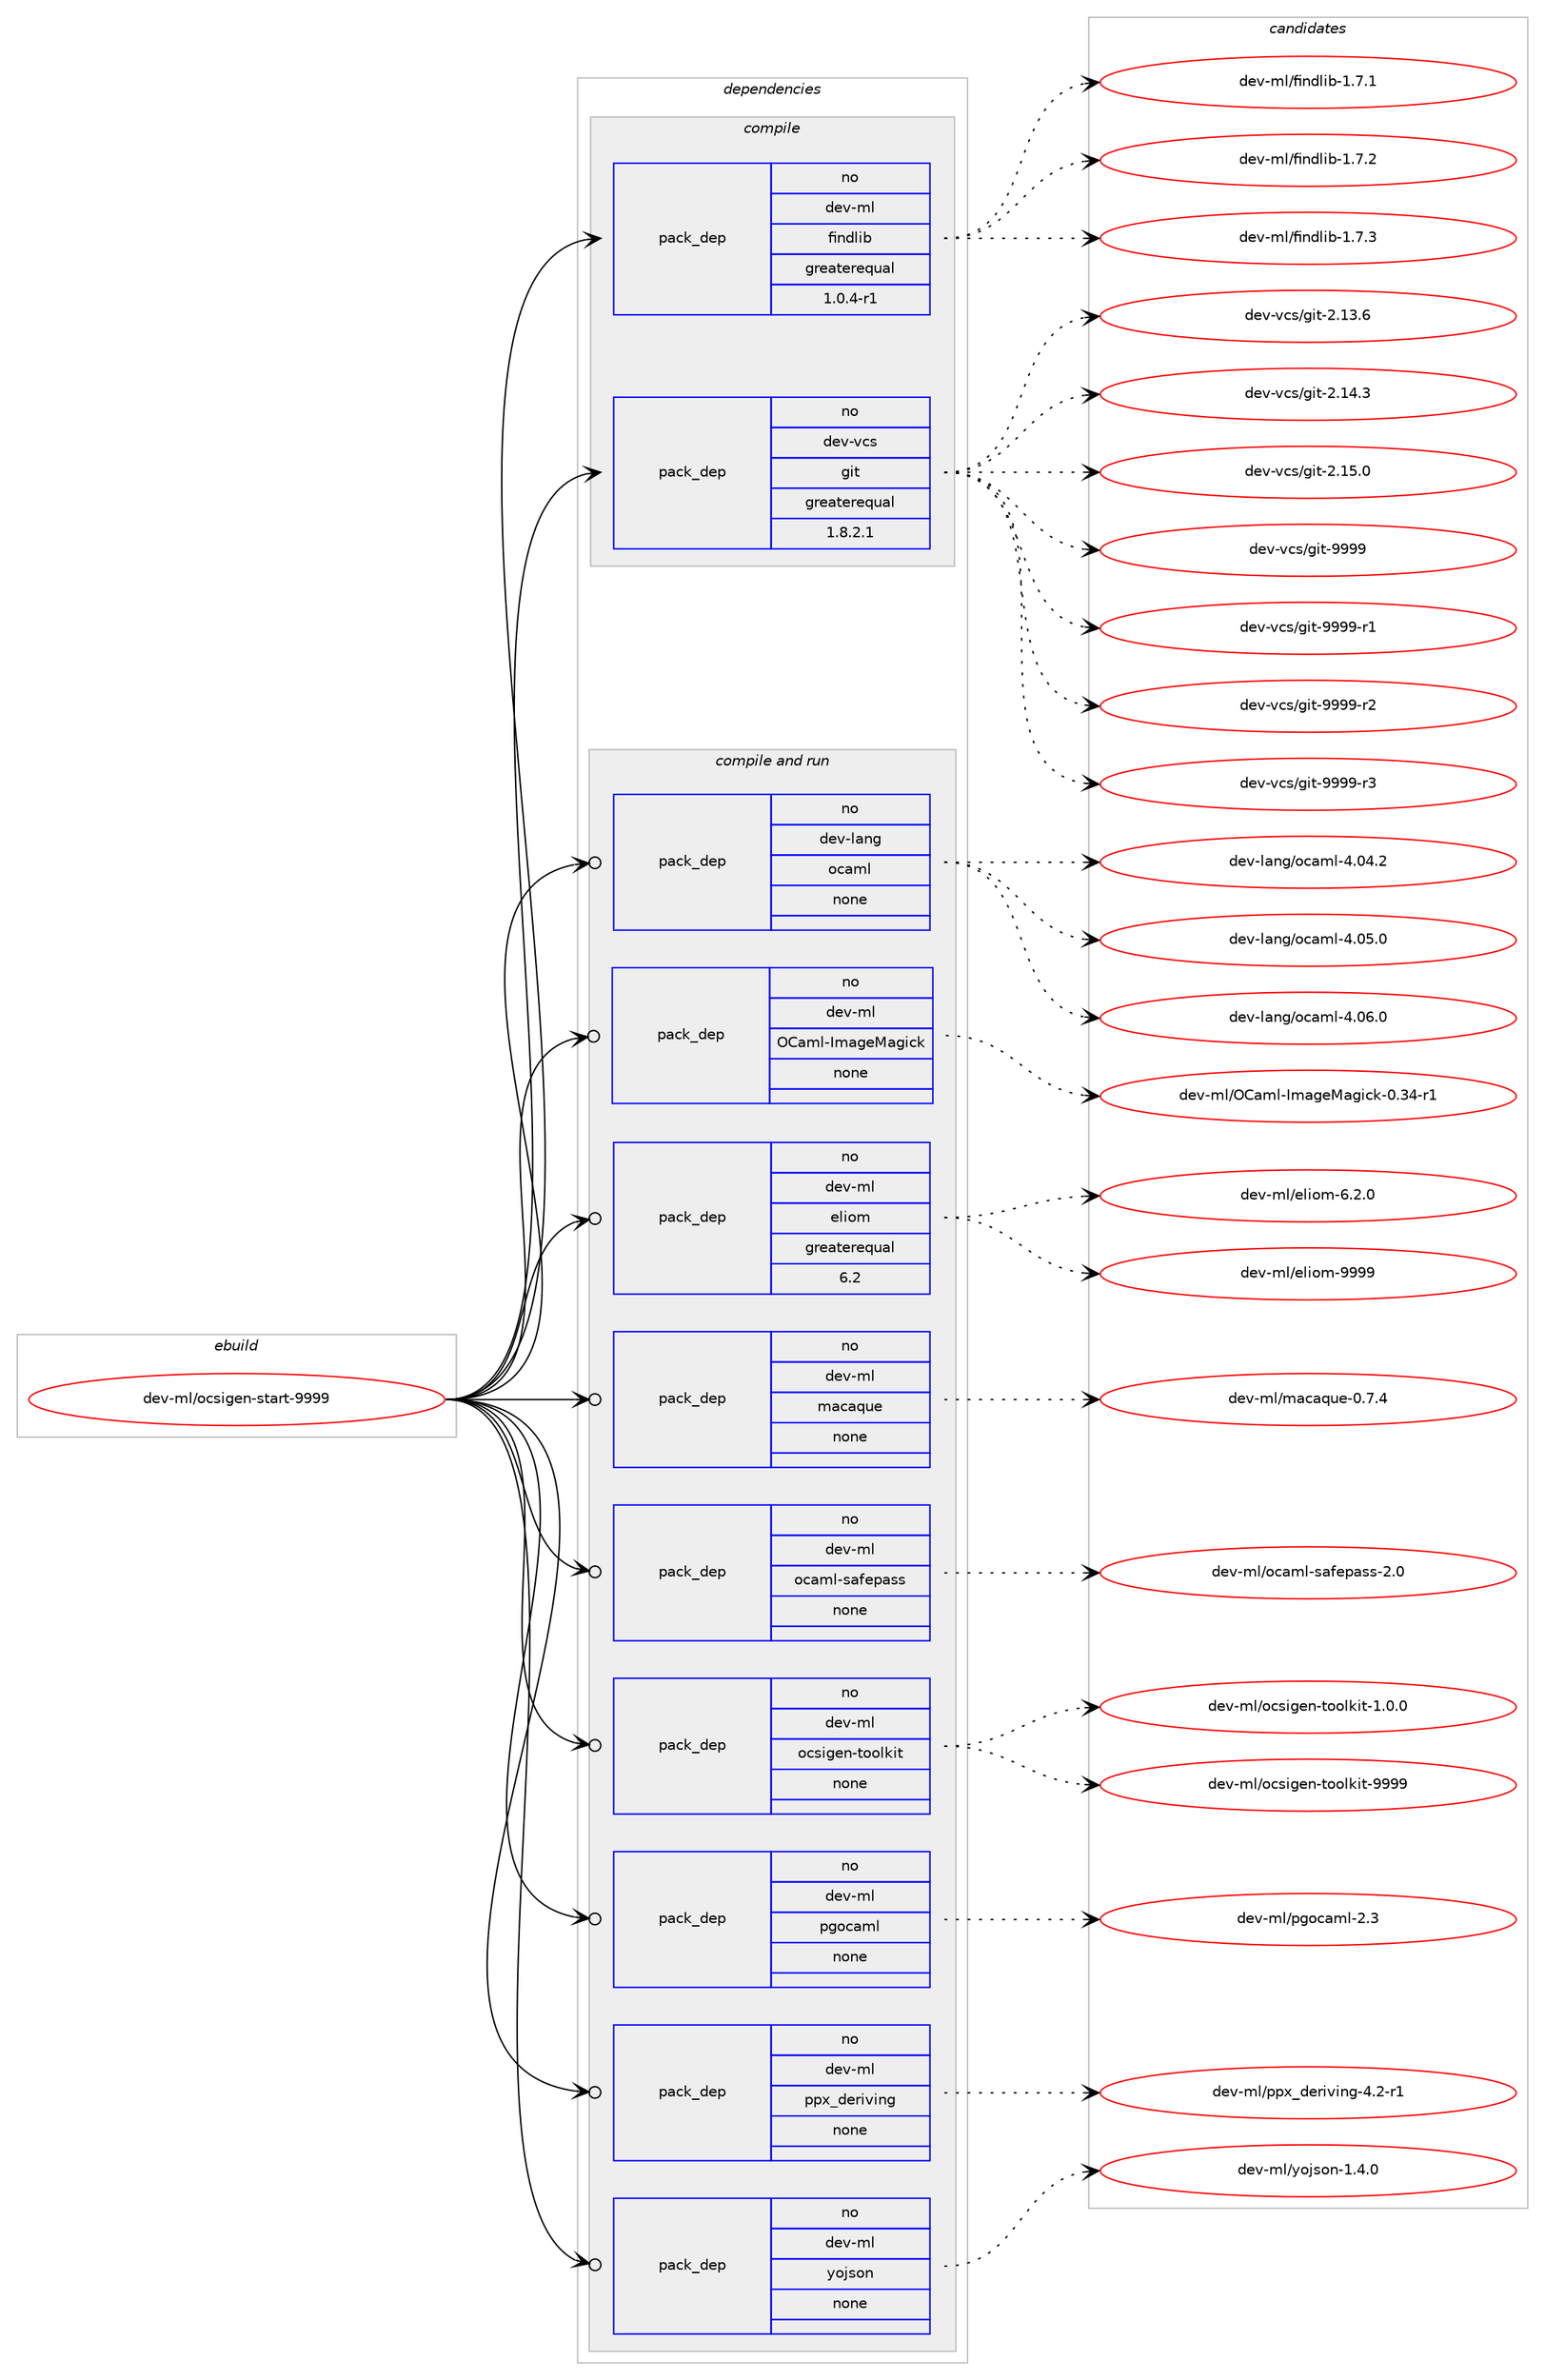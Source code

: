digraph prolog {

# *************
# Graph options
# *************

newrank=true;
concentrate=true;
compound=true;
graph [rankdir=LR,fontname=Helvetica,fontsize=10,ranksep=1.5];#, ranksep=2.5, nodesep=0.2];
edge  [arrowhead=vee];
node  [fontname=Helvetica,fontsize=10];

# **********
# The ebuild
# **********

subgraph cluster_leftcol {
color=gray;
rank=same;
label=<<i>ebuild</i>>;
id [label="dev-ml/ocsigen-start-9999", color=red, width=4, href="../dev-ml/ocsigen-start-9999.svg"];
}

# ****************
# The dependencies
# ****************

subgraph cluster_midcol {
color=gray;
label=<<i>dependencies</i>>;
subgraph cluster_compile {
fillcolor="#eeeeee";
style=filled;
label=<<i>compile</i>>;
subgraph pack93256 {
dependency123510 [label=<<TABLE BORDER="0" CELLBORDER="1" CELLSPACING="0" CELLPADDING="4" WIDTH="220"><TR><TD ROWSPAN="6" CELLPADDING="30">pack_dep</TD></TR><TR><TD WIDTH="110">no</TD></TR><TR><TD>dev-ml</TD></TR><TR><TD>findlib</TD></TR><TR><TD>greaterequal</TD></TR><TR><TD>1.0.4-r1</TD></TR></TABLE>>, shape=none, color=blue];
}
id:e -> dependency123510:w [weight=20,style="solid",arrowhead="vee"];
subgraph pack93257 {
dependency123511 [label=<<TABLE BORDER="0" CELLBORDER="1" CELLSPACING="0" CELLPADDING="4" WIDTH="220"><TR><TD ROWSPAN="6" CELLPADDING="30">pack_dep</TD></TR><TR><TD WIDTH="110">no</TD></TR><TR><TD>dev-vcs</TD></TR><TR><TD>git</TD></TR><TR><TD>greaterequal</TD></TR><TR><TD>1.8.2.1</TD></TR></TABLE>>, shape=none, color=blue];
}
id:e -> dependency123511:w [weight=20,style="solid",arrowhead="vee"];
}
subgraph cluster_compileandrun {
fillcolor="#eeeeee";
style=filled;
label=<<i>compile and run</i>>;
subgraph pack93258 {
dependency123512 [label=<<TABLE BORDER="0" CELLBORDER="1" CELLSPACING="0" CELLPADDING="4" WIDTH="220"><TR><TD ROWSPAN="6" CELLPADDING="30">pack_dep</TD></TR><TR><TD WIDTH="110">no</TD></TR><TR><TD>dev-lang</TD></TR><TR><TD>ocaml</TD></TR><TR><TD>none</TD></TR><TR><TD></TD></TR></TABLE>>, shape=none, color=blue];
}
id:e -> dependency123512:w [weight=20,style="solid",arrowhead="odotvee"];
subgraph pack93259 {
dependency123513 [label=<<TABLE BORDER="0" CELLBORDER="1" CELLSPACING="0" CELLPADDING="4" WIDTH="220"><TR><TD ROWSPAN="6" CELLPADDING="30">pack_dep</TD></TR><TR><TD WIDTH="110">no</TD></TR><TR><TD>dev-ml</TD></TR><TR><TD>OCaml-ImageMagick</TD></TR><TR><TD>none</TD></TR><TR><TD></TD></TR></TABLE>>, shape=none, color=blue];
}
id:e -> dependency123513:w [weight=20,style="solid",arrowhead="odotvee"];
subgraph pack93260 {
dependency123514 [label=<<TABLE BORDER="0" CELLBORDER="1" CELLSPACING="0" CELLPADDING="4" WIDTH="220"><TR><TD ROWSPAN="6" CELLPADDING="30">pack_dep</TD></TR><TR><TD WIDTH="110">no</TD></TR><TR><TD>dev-ml</TD></TR><TR><TD>eliom</TD></TR><TR><TD>greaterequal</TD></TR><TR><TD>6.2</TD></TR></TABLE>>, shape=none, color=blue];
}
id:e -> dependency123514:w [weight=20,style="solid",arrowhead="odotvee"];
subgraph pack93261 {
dependency123515 [label=<<TABLE BORDER="0" CELLBORDER="1" CELLSPACING="0" CELLPADDING="4" WIDTH="220"><TR><TD ROWSPAN="6" CELLPADDING="30">pack_dep</TD></TR><TR><TD WIDTH="110">no</TD></TR><TR><TD>dev-ml</TD></TR><TR><TD>macaque</TD></TR><TR><TD>none</TD></TR><TR><TD></TD></TR></TABLE>>, shape=none, color=blue];
}
id:e -> dependency123515:w [weight=20,style="solid",arrowhead="odotvee"];
subgraph pack93262 {
dependency123516 [label=<<TABLE BORDER="0" CELLBORDER="1" CELLSPACING="0" CELLPADDING="4" WIDTH="220"><TR><TD ROWSPAN="6" CELLPADDING="30">pack_dep</TD></TR><TR><TD WIDTH="110">no</TD></TR><TR><TD>dev-ml</TD></TR><TR><TD>ocaml-safepass</TD></TR><TR><TD>none</TD></TR><TR><TD></TD></TR></TABLE>>, shape=none, color=blue];
}
id:e -> dependency123516:w [weight=20,style="solid",arrowhead="odotvee"];
subgraph pack93263 {
dependency123517 [label=<<TABLE BORDER="0" CELLBORDER="1" CELLSPACING="0" CELLPADDING="4" WIDTH="220"><TR><TD ROWSPAN="6" CELLPADDING="30">pack_dep</TD></TR><TR><TD WIDTH="110">no</TD></TR><TR><TD>dev-ml</TD></TR><TR><TD>ocsigen-toolkit</TD></TR><TR><TD>none</TD></TR><TR><TD></TD></TR></TABLE>>, shape=none, color=blue];
}
id:e -> dependency123517:w [weight=20,style="solid",arrowhead="odotvee"];
subgraph pack93264 {
dependency123518 [label=<<TABLE BORDER="0" CELLBORDER="1" CELLSPACING="0" CELLPADDING="4" WIDTH="220"><TR><TD ROWSPAN="6" CELLPADDING="30">pack_dep</TD></TR><TR><TD WIDTH="110">no</TD></TR><TR><TD>dev-ml</TD></TR><TR><TD>pgocaml</TD></TR><TR><TD>none</TD></TR><TR><TD></TD></TR></TABLE>>, shape=none, color=blue];
}
id:e -> dependency123518:w [weight=20,style="solid",arrowhead="odotvee"];
subgraph pack93265 {
dependency123519 [label=<<TABLE BORDER="0" CELLBORDER="1" CELLSPACING="0" CELLPADDING="4" WIDTH="220"><TR><TD ROWSPAN="6" CELLPADDING="30">pack_dep</TD></TR><TR><TD WIDTH="110">no</TD></TR><TR><TD>dev-ml</TD></TR><TR><TD>ppx_deriving</TD></TR><TR><TD>none</TD></TR><TR><TD></TD></TR></TABLE>>, shape=none, color=blue];
}
id:e -> dependency123519:w [weight=20,style="solid",arrowhead="odotvee"];
subgraph pack93266 {
dependency123520 [label=<<TABLE BORDER="0" CELLBORDER="1" CELLSPACING="0" CELLPADDING="4" WIDTH="220"><TR><TD ROWSPAN="6" CELLPADDING="30">pack_dep</TD></TR><TR><TD WIDTH="110">no</TD></TR><TR><TD>dev-ml</TD></TR><TR><TD>yojson</TD></TR><TR><TD>none</TD></TR><TR><TD></TD></TR></TABLE>>, shape=none, color=blue];
}
id:e -> dependency123520:w [weight=20,style="solid",arrowhead="odotvee"];
}
subgraph cluster_run {
fillcolor="#eeeeee";
style=filled;
label=<<i>run</i>>;
}
}

# **************
# The candidates
# **************

subgraph cluster_choices {
rank=same;
color=gray;
label=<<i>candidates</i>>;

subgraph choice93256 {
color=black;
nodesep=1;
choice100101118451091084710210511010010810598454946554649 [label="dev-ml/findlib-1.7.1", color=red, width=4,href="../dev-ml/findlib-1.7.1.svg"];
choice100101118451091084710210511010010810598454946554650 [label="dev-ml/findlib-1.7.2", color=red, width=4,href="../dev-ml/findlib-1.7.2.svg"];
choice100101118451091084710210511010010810598454946554651 [label="dev-ml/findlib-1.7.3", color=red, width=4,href="../dev-ml/findlib-1.7.3.svg"];
dependency123510:e -> choice100101118451091084710210511010010810598454946554649:w [style=dotted,weight="100"];
dependency123510:e -> choice100101118451091084710210511010010810598454946554650:w [style=dotted,weight="100"];
dependency123510:e -> choice100101118451091084710210511010010810598454946554651:w [style=dotted,weight="100"];
}
subgraph choice93257 {
color=black;
nodesep=1;
choice10010111845118991154710310511645504649514654 [label="dev-vcs/git-2.13.6", color=red, width=4,href="../dev-vcs/git-2.13.6.svg"];
choice10010111845118991154710310511645504649524651 [label="dev-vcs/git-2.14.3", color=red, width=4,href="../dev-vcs/git-2.14.3.svg"];
choice10010111845118991154710310511645504649534648 [label="dev-vcs/git-2.15.0", color=red, width=4,href="../dev-vcs/git-2.15.0.svg"];
choice1001011184511899115471031051164557575757 [label="dev-vcs/git-9999", color=red, width=4,href="../dev-vcs/git-9999.svg"];
choice10010111845118991154710310511645575757574511449 [label="dev-vcs/git-9999-r1", color=red, width=4,href="../dev-vcs/git-9999-r1.svg"];
choice10010111845118991154710310511645575757574511450 [label="dev-vcs/git-9999-r2", color=red, width=4,href="../dev-vcs/git-9999-r2.svg"];
choice10010111845118991154710310511645575757574511451 [label="dev-vcs/git-9999-r3", color=red, width=4,href="../dev-vcs/git-9999-r3.svg"];
dependency123511:e -> choice10010111845118991154710310511645504649514654:w [style=dotted,weight="100"];
dependency123511:e -> choice10010111845118991154710310511645504649524651:w [style=dotted,weight="100"];
dependency123511:e -> choice10010111845118991154710310511645504649534648:w [style=dotted,weight="100"];
dependency123511:e -> choice1001011184511899115471031051164557575757:w [style=dotted,weight="100"];
dependency123511:e -> choice10010111845118991154710310511645575757574511449:w [style=dotted,weight="100"];
dependency123511:e -> choice10010111845118991154710310511645575757574511450:w [style=dotted,weight="100"];
dependency123511:e -> choice10010111845118991154710310511645575757574511451:w [style=dotted,weight="100"];
}
subgraph choice93258 {
color=black;
nodesep=1;
choice100101118451089711010347111999710910845524648524650 [label="dev-lang/ocaml-4.04.2", color=red, width=4,href="../dev-lang/ocaml-4.04.2.svg"];
choice100101118451089711010347111999710910845524648534648 [label="dev-lang/ocaml-4.05.0", color=red, width=4,href="../dev-lang/ocaml-4.05.0.svg"];
choice100101118451089711010347111999710910845524648544648 [label="dev-lang/ocaml-4.06.0", color=red, width=4,href="../dev-lang/ocaml-4.06.0.svg"];
dependency123512:e -> choice100101118451089711010347111999710910845524648524650:w [style=dotted,weight="100"];
dependency123512:e -> choice100101118451089711010347111999710910845524648534648:w [style=dotted,weight="100"];
dependency123512:e -> choice100101118451089711010347111999710910845524648544648:w [style=dotted,weight="100"];
}
subgraph choice93259 {
color=black;
nodesep=1;
choice100101118451091084779679710910845731099710310177971031059910745484651524511449 [label="dev-ml/OCaml-ImageMagick-0.34-r1", color=red, width=4,href="../dev-ml/OCaml-ImageMagick-0.34-r1.svg"];
dependency123513:e -> choice100101118451091084779679710910845731099710310177971031059910745484651524511449:w [style=dotted,weight="100"];
}
subgraph choice93260 {
color=black;
nodesep=1;
choice1001011184510910847101108105111109455446504648 [label="dev-ml/eliom-6.2.0", color=red, width=4,href="../dev-ml/eliom-6.2.0.svg"];
choice10010111845109108471011081051111094557575757 [label="dev-ml/eliom-9999", color=red, width=4,href="../dev-ml/eliom-9999.svg"];
dependency123514:e -> choice1001011184510910847101108105111109455446504648:w [style=dotted,weight="100"];
dependency123514:e -> choice10010111845109108471011081051111094557575757:w [style=dotted,weight="100"];
}
subgraph choice93261 {
color=black;
nodesep=1;
choice1001011184510910847109979997113117101454846554652 [label="dev-ml/macaque-0.7.4", color=red, width=4,href="../dev-ml/macaque-0.7.4.svg"];
dependency123515:e -> choice1001011184510910847109979997113117101454846554652:w [style=dotted,weight="100"];
}
subgraph choice93262 {
color=black;
nodesep=1;
choice1001011184510910847111999710910845115971021011129711511545504648 [label="dev-ml/ocaml-safepass-2.0", color=red, width=4,href="../dev-ml/ocaml-safepass-2.0.svg"];
dependency123516:e -> choice1001011184510910847111999710910845115971021011129711511545504648:w [style=dotted,weight="100"];
}
subgraph choice93263 {
color=black;
nodesep=1;
choice10010111845109108471119911510510310111045116111111108107105116454946484648 [label="dev-ml/ocsigen-toolkit-1.0.0", color=red, width=4,href="../dev-ml/ocsigen-toolkit-1.0.0.svg"];
choice100101118451091084711199115105103101110451161111111081071051164557575757 [label="dev-ml/ocsigen-toolkit-9999", color=red, width=4,href="../dev-ml/ocsigen-toolkit-9999.svg"];
dependency123517:e -> choice10010111845109108471119911510510310111045116111111108107105116454946484648:w [style=dotted,weight="100"];
dependency123517:e -> choice100101118451091084711199115105103101110451161111111081071051164557575757:w [style=dotted,weight="100"];
}
subgraph choice93264 {
color=black;
nodesep=1;
choice1001011184510910847112103111999710910845504651 [label="dev-ml/pgocaml-2.3", color=red, width=4,href="../dev-ml/pgocaml-2.3.svg"];
dependency123518:e -> choice1001011184510910847112103111999710910845504651:w [style=dotted,weight="100"];
}
subgraph choice93265 {
color=black;
nodesep=1;
choice100101118451091084711211212095100101114105118105110103455246504511449 [label="dev-ml/ppx_deriving-4.2-r1", color=red, width=4,href="../dev-ml/ppx_deriving-4.2-r1.svg"];
dependency123519:e -> choice100101118451091084711211212095100101114105118105110103455246504511449:w [style=dotted,weight="100"];
}
subgraph choice93266 {
color=black;
nodesep=1;
choice1001011184510910847121111106115111110454946524648 [label="dev-ml/yojson-1.4.0", color=red, width=4,href="../dev-ml/yojson-1.4.0.svg"];
dependency123520:e -> choice1001011184510910847121111106115111110454946524648:w [style=dotted,weight="100"];
}
}

}
